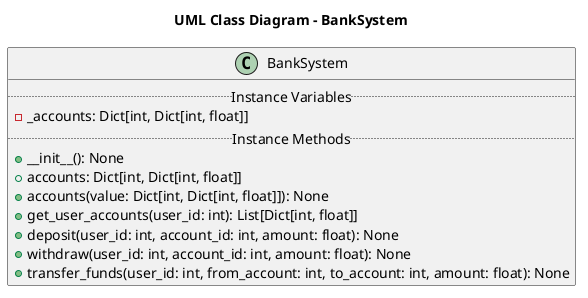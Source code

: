@startuml
scale 1
title "UML Class Diagram - BankSystem"

class BankSystem {
  .. Instance Variables ..
  - _accounts: Dict[int, Dict[int, float]]
  .. Instance Methods ..
  + __init__(): None
  + accounts: Dict[int, Dict[int, float]]
  + accounts(value: Dict[int, Dict[int, float]]): None
  + get_user_accounts(user_id: int): List[Dict[int, float]]
  + deposit(user_id: int, account_id: int, amount: float): None
  + withdraw(user_id: int, account_id: int, amount: float): None
  + transfer_funds(user_id: int, from_account: int, to_account: int, amount: float): None
}
@enduml
